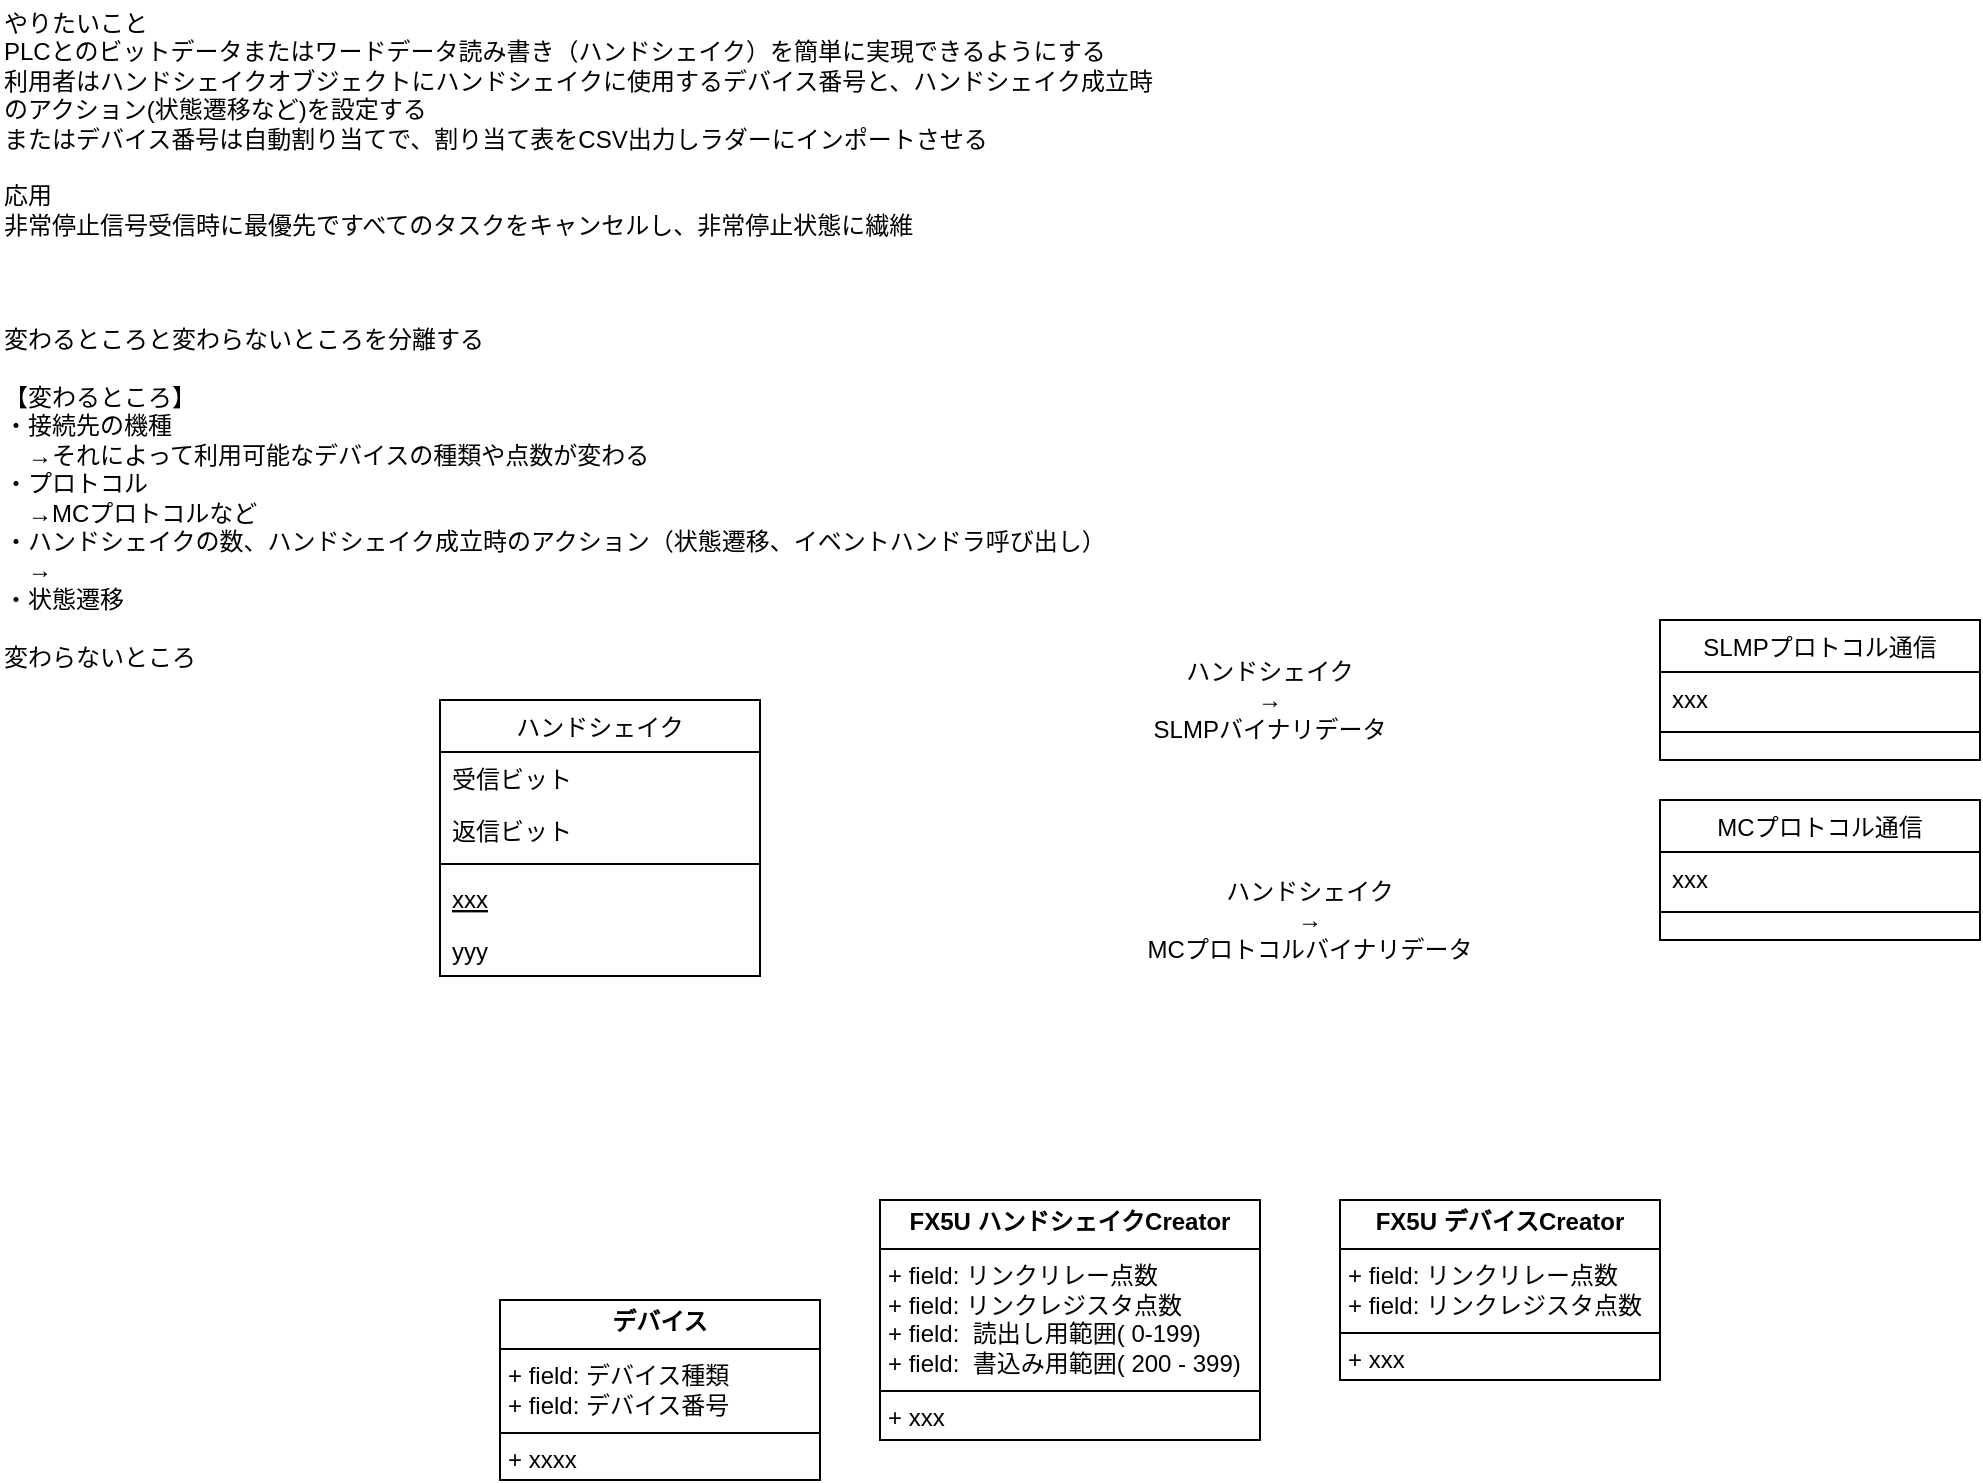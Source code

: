 <mxfile version="24.4.4" type="github" pages="2">
  <diagram id="C5RBs43oDa-KdzZeNtuy" name="Page-1">
    <mxGraphModel dx="1588" dy="916" grid="1" gridSize="10" guides="1" tooltips="1" connect="1" arrows="1" fold="1" page="1" pageScale="1" pageWidth="827" pageHeight="1169" math="0" shadow="0">
      <root>
        <mxCell id="WIyWlLk6GJQsqaUBKTNV-0" />
        <mxCell id="WIyWlLk6GJQsqaUBKTNV-1" parent="WIyWlLk6GJQsqaUBKTNV-0" />
        <mxCell id="zkfFHV4jXpPFQw0GAbJ--6" value="ハンドシェイク" style="swimlane;fontStyle=0;align=center;verticalAlign=top;childLayout=stackLayout;horizontal=1;startSize=26;horizontalStack=0;resizeParent=1;resizeLast=0;collapsible=1;marginBottom=0;rounded=0;shadow=0;strokeWidth=1;" parent="WIyWlLk6GJQsqaUBKTNV-1" vertex="1">
          <mxGeometry x="230" y="380" width="160" height="138" as="geometry">
            <mxRectangle x="130" y="380" width="160" height="26" as="alternateBounds" />
          </mxGeometry>
        </mxCell>
        <mxCell id="zkfFHV4jXpPFQw0GAbJ--7" value="受信ビット" style="text;align=left;verticalAlign=top;spacingLeft=4;spacingRight=4;overflow=hidden;rotatable=0;points=[[0,0.5],[1,0.5]];portConstraint=eastwest;" parent="zkfFHV4jXpPFQw0GAbJ--6" vertex="1">
          <mxGeometry y="26" width="160" height="26" as="geometry" />
        </mxCell>
        <mxCell id="zkfFHV4jXpPFQw0GAbJ--8" value="返信ビット" style="text;align=left;verticalAlign=top;spacingLeft=4;spacingRight=4;overflow=hidden;rotatable=0;points=[[0,0.5],[1,0.5]];portConstraint=eastwest;rounded=0;shadow=0;html=0;" parent="zkfFHV4jXpPFQw0GAbJ--6" vertex="1">
          <mxGeometry y="52" width="160" height="26" as="geometry" />
        </mxCell>
        <mxCell id="zkfFHV4jXpPFQw0GAbJ--9" value="" style="line;html=1;strokeWidth=1;align=left;verticalAlign=middle;spacingTop=-1;spacingLeft=3;spacingRight=3;rotatable=0;labelPosition=right;points=[];portConstraint=eastwest;" parent="zkfFHV4jXpPFQw0GAbJ--6" vertex="1">
          <mxGeometry y="78" width="160" height="8" as="geometry" />
        </mxCell>
        <mxCell id="zkfFHV4jXpPFQw0GAbJ--10" value="xxx" style="text;align=left;verticalAlign=top;spacingLeft=4;spacingRight=4;overflow=hidden;rotatable=0;points=[[0,0.5],[1,0.5]];portConstraint=eastwest;fontStyle=4" parent="zkfFHV4jXpPFQw0GAbJ--6" vertex="1">
          <mxGeometry y="86" width="160" height="26" as="geometry" />
        </mxCell>
        <mxCell id="zkfFHV4jXpPFQw0GAbJ--11" value="yyy" style="text;align=left;verticalAlign=top;spacingLeft=4;spacingRight=4;overflow=hidden;rotatable=0;points=[[0,0.5],[1,0.5]];portConstraint=eastwest;" parent="zkfFHV4jXpPFQw0GAbJ--6" vertex="1">
          <mxGeometry y="112" width="160" height="26" as="geometry" />
        </mxCell>
        <mxCell id="zkfFHV4jXpPFQw0GAbJ--13" value="MCプロトコル通信" style="swimlane;fontStyle=0;align=center;verticalAlign=top;childLayout=stackLayout;horizontal=1;startSize=26;horizontalStack=0;resizeParent=1;resizeLast=0;collapsible=1;marginBottom=0;rounded=0;shadow=0;strokeWidth=1;" parent="WIyWlLk6GJQsqaUBKTNV-1" vertex="1">
          <mxGeometry x="840" y="430" width="160" height="70" as="geometry">
            <mxRectangle x="340" y="380" width="170" height="26" as="alternateBounds" />
          </mxGeometry>
        </mxCell>
        <mxCell id="zkfFHV4jXpPFQw0GAbJ--14" value="xxx" style="text;align=left;verticalAlign=top;spacingLeft=4;spacingRight=4;overflow=hidden;rotatable=0;points=[[0,0.5],[1,0.5]];portConstraint=eastwest;" parent="zkfFHV4jXpPFQw0GAbJ--13" vertex="1">
          <mxGeometry y="26" width="160" height="26" as="geometry" />
        </mxCell>
        <mxCell id="zkfFHV4jXpPFQw0GAbJ--15" value="" style="line;html=1;strokeWidth=1;align=left;verticalAlign=middle;spacingTop=-1;spacingLeft=3;spacingRight=3;rotatable=0;labelPosition=right;points=[];portConstraint=eastwest;" parent="zkfFHV4jXpPFQw0GAbJ--13" vertex="1">
          <mxGeometry y="52" width="160" height="8" as="geometry" />
        </mxCell>
        <mxCell id="940_Omwv63jLbmogFnYa-0" value="&lt;div&gt;やりたいこと&lt;/div&gt;&lt;div&gt;PLCとのビットデータまたはワードデータ読み書き（ハンドシェイク）を簡単に実現できるようにする&lt;/div&gt;&lt;div&gt;利用者はハンドシェイクオブジェクトにハンドシェイクに使用するデバイス番号と、ハンドシェイク成立時のアクション(状態遷移など)を設定する&lt;/div&gt;&lt;div&gt;またはデバイス番号は自動割り当てで、割り当て表をCSV出力しラダーにインポートさせる&lt;/div&gt;&lt;div&gt;&lt;br&gt;&lt;/div&gt;&lt;div&gt;応用&lt;/div&gt;&lt;div&gt;非常停止信号受信時に最優先ですべてのタスクをキャンセルし、非常停止状態に繊維&lt;/div&gt;&lt;div&gt;&lt;br&gt;&lt;/div&gt;&lt;div&gt;&lt;br&gt;&lt;/div&gt;&lt;div&gt;&lt;br&gt;&lt;/div&gt;変わるところと&lt;span style=&quot;background-color: initial;&quot;&gt;変わらないところを分離する&lt;/span&gt;&lt;div&gt;&lt;br&gt;&lt;/div&gt;&lt;div&gt;【変わるところ&lt;span style=&quot;background-color: initial;&quot;&gt;】&lt;/span&gt;&lt;/div&gt;&lt;div&gt;・接続先の機種&lt;/div&gt;&lt;div&gt;　→それによって利用可能なデバイスの種類や点数が変わる&lt;/div&gt;&lt;div&gt;・プロトコル&lt;/div&gt;&lt;div&gt;　→MCプロトコルなど&lt;/div&gt;&lt;div&gt;・ハンドシェイクの数、ハンドシェイク成立時のアクション（状態遷移、イベントハンドラ呼び出し）&lt;/div&gt;&lt;div&gt;　→&lt;/div&gt;&lt;div&gt;・状態遷移&lt;/div&gt;&lt;div&gt;&lt;br&gt;&lt;/div&gt;&lt;div&gt;変わらないところ&lt;/div&gt;" style="text;html=1;align=left;verticalAlign=middle;whiteSpace=wrap;rounded=0;" vertex="1" parent="WIyWlLk6GJQsqaUBKTNV-1">
          <mxGeometry x="10" y="30" width="580" height="340" as="geometry" />
        </mxCell>
        <mxCell id="940_Omwv63jLbmogFnYa-1" value="ハンドシェイク&lt;div&gt;→&lt;/div&gt;&lt;div&gt;MCプロトコルバイナリデータ&lt;/div&gt;" style="text;html=1;align=center;verticalAlign=middle;whiteSpace=wrap;rounded=0;" vertex="1" parent="WIyWlLk6GJQsqaUBKTNV-1">
          <mxGeometry x="530" y="450" width="270" height="80" as="geometry" />
        </mxCell>
        <mxCell id="940_Omwv63jLbmogFnYa-3" value="SLMPプロトコル通信" style="swimlane;fontStyle=0;align=center;verticalAlign=top;childLayout=stackLayout;horizontal=1;startSize=26;horizontalStack=0;resizeParent=1;resizeLast=0;collapsible=1;marginBottom=0;rounded=0;shadow=0;strokeWidth=1;" vertex="1" parent="WIyWlLk6GJQsqaUBKTNV-1">
          <mxGeometry x="840" y="340" width="160" height="70" as="geometry">
            <mxRectangle x="340" y="380" width="170" height="26" as="alternateBounds" />
          </mxGeometry>
        </mxCell>
        <mxCell id="940_Omwv63jLbmogFnYa-4" value="xxx" style="text;align=left;verticalAlign=top;spacingLeft=4;spacingRight=4;overflow=hidden;rotatable=0;points=[[0,0.5],[1,0.5]];portConstraint=eastwest;" vertex="1" parent="940_Omwv63jLbmogFnYa-3">
          <mxGeometry y="26" width="160" height="26" as="geometry" />
        </mxCell>
        <mxCell id="940_Omwv63jLbmogFnYa-5" value="" style="line;html=1;strokeWidth=1;align=left;verticalAlign=middle;spacingTop=-1;spacingLeft=3;spacingRight=3;rotatable=0;labelPosition=right;points=[];portConstraint=eastwest;" vertex="1" parent="940_Omwv63jLbmogFnYa-3">
          <mxGeometry y="52" width="160" height="8" as="geometry" />
        </mxCell>
        <mxCell id="940_Omwv63jLbmogFnYa-6" value="ハンドシェイク&lt;div&gt;→&lt;/div&gt;&lt;div&gt;SLMPバイナリデータ&lt;/div&gt;" style="text;html=1;align=center;verticalAlign=middle;whiteSpace=wrap;rounded=0;" vertex="1" parent="WIyWlLk6GJQsqaUBKTNV-1">
          <mxGeometry x="510" y="340" width="270" height="80" as="geometry" />
        </mxCell>
        <mxCell id="940_Omwv63jLbmogFnYa-7" value="&lt;p style=&quot;margin:0px;margin-top:4px;text-align:center;&quot;&gt;&lt;b&gt;デバイス&lt;/b&gt;&lt;/p&gt;&lt;hr size=&quot;1&quot; style=&quot;border-style:solid;&quot;&gt;&lt;p style=&quot;margin:0px;margin-left:4px;&quot;&gt;+ field: デバイス種類&lt;/p&gt;&lt;p style=&quot;margin:0px;margin-left:4px;&quot;&gt;+ field: デバイス番号&lt;/p&gt;&lt;hr size=&quot;1&quot; style=&quot;border-style:solid;&quot;&gt;&lt;p style=&quot;margin:0px;margin-left:4px;&quot;&gt;+ xxxx&lt;/p&gt;" style="verticalAlign=top;align=left;overflow=fill;html=1;whiteSpace=wrap;" vertex="1" parent="WIyWlLk6GJQsqaUBKTNV-1">
          <mxGeometry x="260" y="680" width="160" height="90" as="geometry" />
        </mxCell>
        <mxCell id="940_Omwv63jLbmogFnYa-8" value="&lt;p style=&quot;margin:0px;margin-top:4px;text-align:center;&quot;&gt;&lt;b&gt;FX5U デバイスCreator&lt;/b&gt;&lt;/p&gt;&lt;hr size=&quot;1&quot; style=&quot;border-style:solid;&quot;&gt;&lt;p style=&quot;margin:0px;margin-left:4px;&quot;&gt;+ field: リンクリレー点数&lt;/p&gt;&lt;p style=&quot;margin:0px;margin-left:4px;&quot;&gt;+ field: リンクレジスタ点数&lt;/p&gt;&lt;hr size=&quot;1&quot; style=&quot;border-style:solid;&quot;&gt;&lt;p style=&quot;margin:0px;margin-left:4px;&quot;&gt;+ xxx&lt;/p&gt;" style="verticalAlign=top;align=left;overflow=fill;html=1;whiteSpace=wrap;" vertex="1" parent="WIyWlLk6GJQsqaUBKTNV-1">
          <mxGeometry x="680" y="630" width="160" height="90" as="geometry" />
        </mxCell>
        <mxCell id="940_Omwv63jLbmogFnYa-9" value="&lt;p style=&quot;margin:0px;margin-top:4px;text-align:center;&quot;&gt;&lt;b&gt;FX5U ハンドシェイクCreator&lt;/b&gt;&lt;/p&gt;&lt;hr size=&quot;1&quot; style=&quot;border-style:solid;&quot;&gt;&lt;p style=&quot;margin:0px;margin-left:4px;&quot;&gt;+ field: リンクリレー点数&lt;/p&gt;&lt;p style=&quot;margin:0px;margin-left:4px;&quot;&gt;+ field: リンクレジスタ点数&lt;/p&gt;&lt;p style=&quot;margin:0px;margin-left:4px;&quot;&gt;+ field:&amp;nbsp; 読出し用範囲( 0-199)&lt;/p&gt;&lt;p style=&quot;margin:0px;margin-left:4px;&quot;&gt;+ field:&amp;nbsp; 書込み用範囲( 200 - 399)&lt;/p&gt;&lt;hr size=&quot;1&quot; style=&quot;border-style:solid;&quot;&gt;&lt;p style=&quot;margin:0px;margin-left:4px;&quot;&gt;+ xxx&lt;/p&gt;" style="verticalAlign=top;align=left;overflow=fill;html=1;whiteSpace=wrap;" vertex="1" parent="WIyWlLk6GJQsqaUBKTNV-1">
          <mxGeometry x="450" y="630" width="190" height="120" as="geometry" />
        </mxCell>
      </root>
    </mxGraphModel>
  </diagram>
  <diagram id="rsllu01NHJ9RUXxJZeRF" name="ページ2">
    <mxGraphModel dx="794" dy="458" grid="1" gridSize="10" guides="1" tooltips="1" connect="1" arrows="1" fold="1" page="1" pageScale="1" pageWidth="827" pageHeight="1169" math="0" shadow="0">
      <root>
        <mxCell id="0" />
        <mxCell id="1" parent="0" />
        <mxCell id="x0DQnoa2NH1xkuh1wF-T-1" value="Text" style="text;html=1;align=center;verticalAlign=middle;whiteSpace=wrap;rounded=0;" vertex="1" parent="1">
          <mxGeometry x="30" y="60" width="60" height="30" as="geometry" />
        </mxCell>
      </root>
    </mxGraphModel>
  </diagram>
</mxfile>
